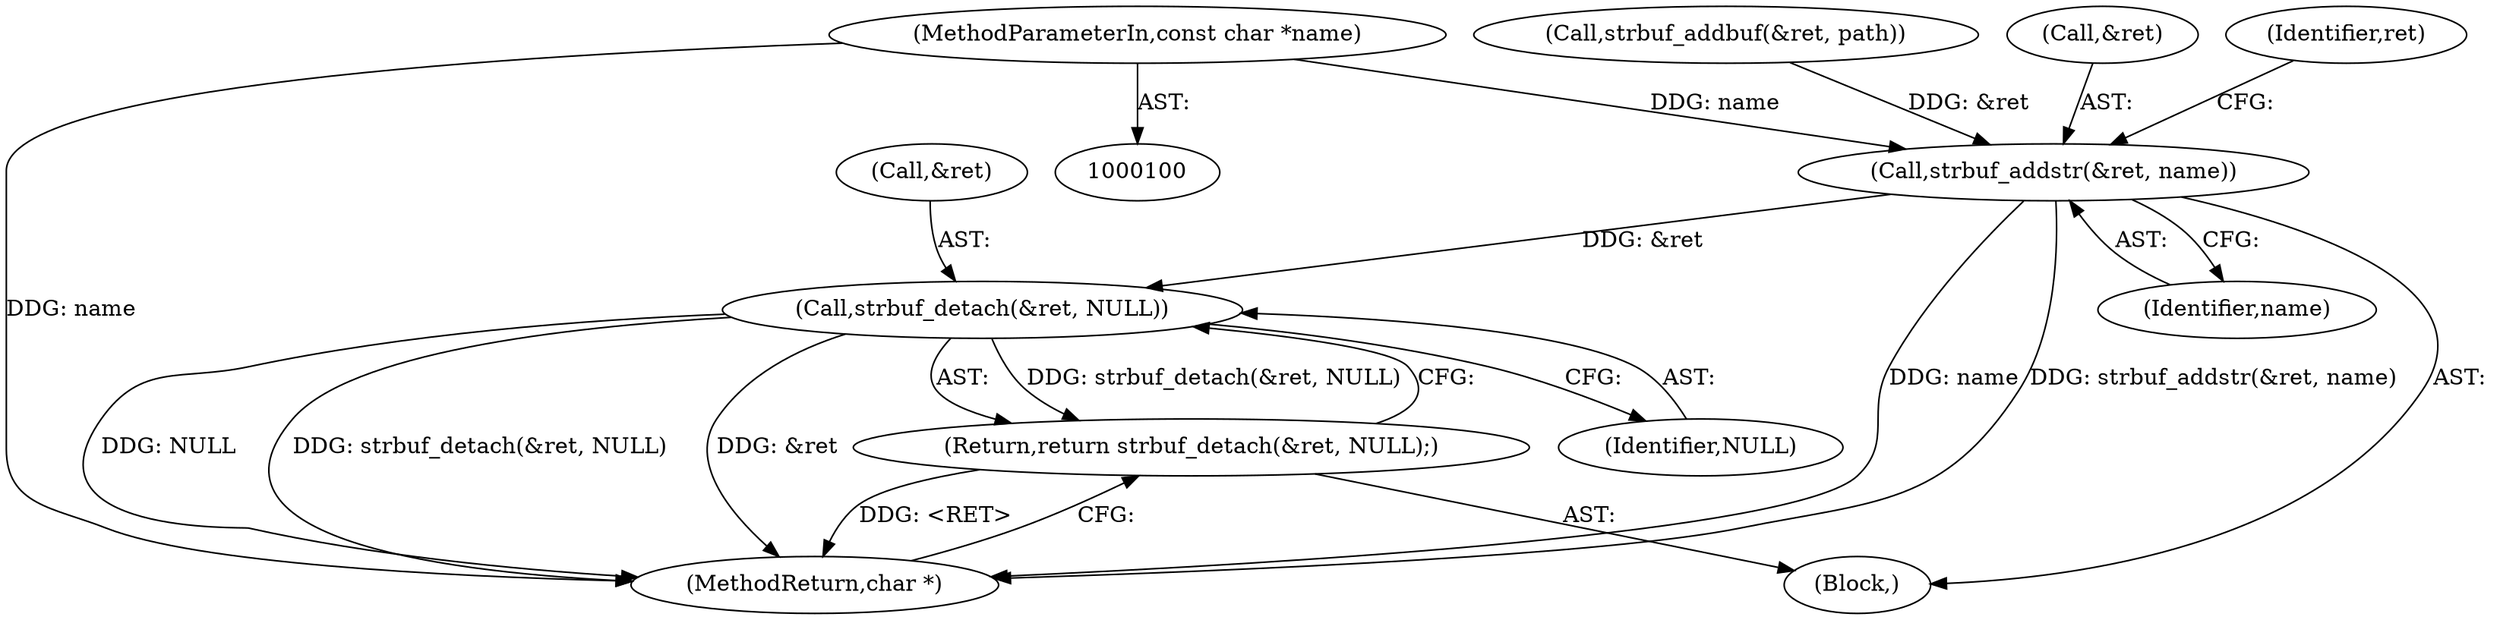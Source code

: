 digraph "1_git_de1e67d0703894cb6ea782e36abb63976ab07e60_11@pointer" {
"1000102" [label="(MethodParameterIn,const char *name)"];
"1000114" [label="(Call,strbuf_addstr(&ret, name))"];
"1000119" [label="(Call,strbuf_detach(&ret, NULL))"];
"1000118" [label="(Return,return strbuf_detach(&ret, NULL);)"];
"1000115" [label="(Call,&ret)"];
"1000121" [label="(Identifier,ret)"];
"1000118" [label="(Return,return strbuf_detach(&ret, NULL);)"];
"1000114" [label="(Call,strbuf_addstr(&ret, name))"];
"1000117" [label="(Identifier,name)"];
"1000110" [label="(Call,strbuf_addbuf(&ret, path))"];
"1000103" [label="(Block,)"];
"1000120" [label="(Call,&ret)"];
"1000122" [label="(Identifier,NULL)"];
"1000102" [label="(MethodParameterIn,const char *name)"];
"1000119" [label="(Call,strbuf_detach(&ret, NULL))"];
"1000123" [label="(MethodReturn,char *)"];
"1000102" -> "1000100"  [label="AST: "];
"1000102" -> "1000123"  [label="DDG: name"];
"1000102" -> "1000114"  [label="DDG: name"];
"1000114" -> "1000103"  [label="AST: "];
"1000114" -> "1000117"  [label="CFG: "];
"1000115" -> "1000114"  [label="AST: "];
"1000117" -> "1000114"  [label="AST: "];
"1000121" -> "1000114"  [label="CFG: "];
"1000114" -> "1000123"  [label="DDG: name"];
"1000114" -> "1000123"  [label="DDG: strbuf_addstr(&ret, name)"];
"1000110" -> "1000114"  [label="DDG: &ret"];
"1000114" -> "1000119"  [label="DDG: &ret"];
"1000119" -> "1000118"  [label="AST: "];
"1000119" -> "1000122"  [label="CFG: "];
"1000120" -> "1000119"  [label="AST: "];
"1000122" -> "1000119"  [label="AST: "];
"1000118" -> "1000119"  [label="CFG: "];
"1000119" -> "1000123"  [label="DDG: NULL"];
"1000119" -> "1000123"  [label="DDG: strbuf_detach(&ret, NULL)"];
"1000119" -> "1000123"  [label="DDG: &ret"];
"1000119" -> "1000118"  [label="DDG: strbuf_detach(&ret, NULL)"];
"1000118" -> "1000103"  [label="AST: "];
"1000123" -> "1000118"  [label="CFG: "];
"1000118" -> "1000123"  [label="DDG: <RET>"];
}
